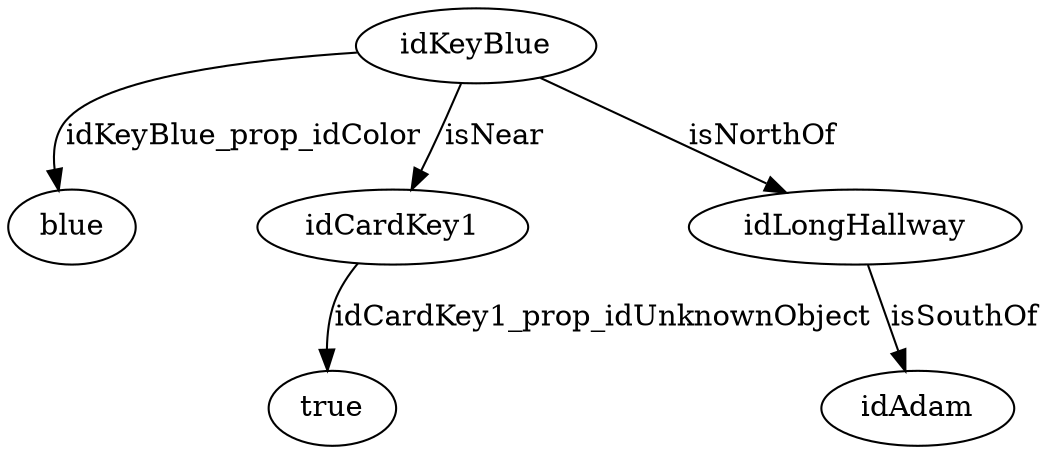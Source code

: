 strict digraph  {
idKeyBlue [node_type=entity_node, root=root];
blue;
idCardKey1;
true;
idLongHallway;
idAdam;
idKeyBlue -> blue  [edge_type=property, label=idKeyBlue_prop_idColor];
idKeyBlue -> idLongHallway  [edge_type=relationship, label=isNorthOf];
idKeyBlue -> idCardKey1  [edge_type=relationship, label=isNear];
idCardKey1 -> true  [edge_type=property, label=idCardKey1_prop_idUnknownObject];
idLongHallway -> idAdam  [edge_type=relationship, label=isSouthOf];
}
